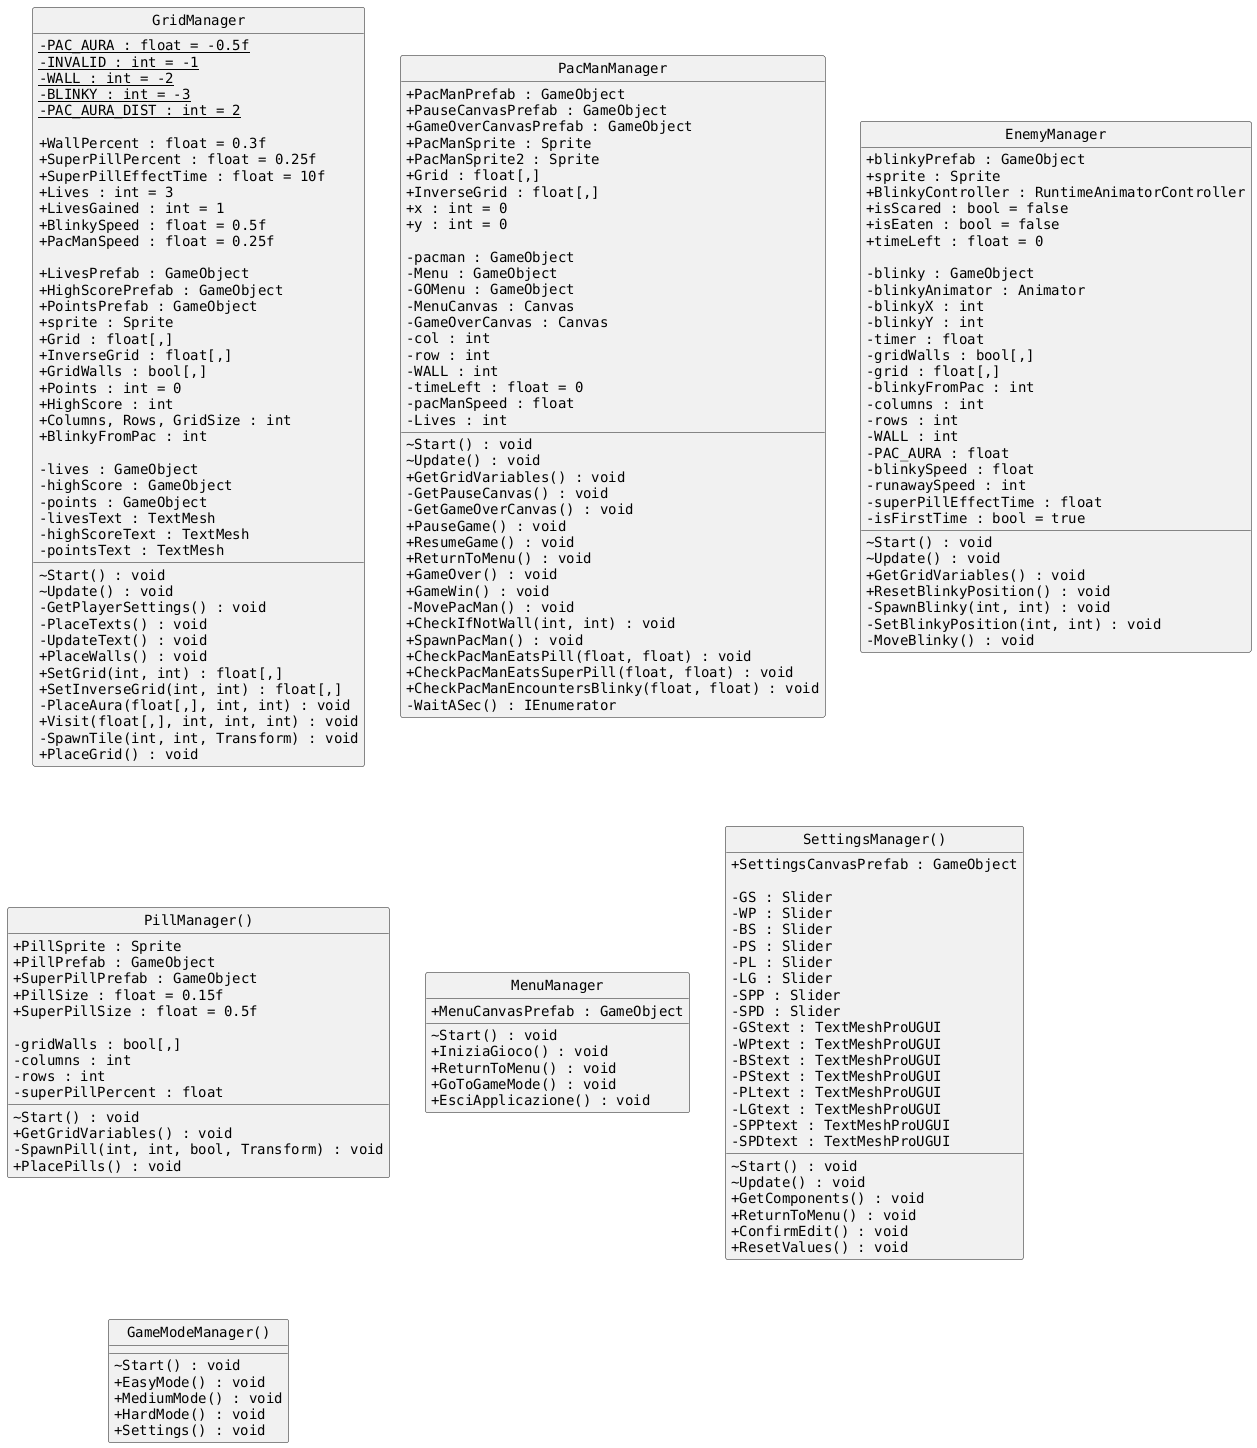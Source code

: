 @startuml
hide circle
skinparam defaultFontName Monospaced
skinparam monochrome true
skinparam classAttributeIconSize 0


	class GridManager {
		<u>-PAC_AURA : float = -0.5f
		<u>-INVALID : int = -1
		<u>-WALL : int = -2
		<u>-BLINKY : int = -3
		<u>-PAC_AURA_DIST : int = 2
		
		+WallPercent : float = 0.3f
		+SuperPillPercent : float = 0.25f
		+SuperPillEffectTime : float = 10f
		+Lives : int = 3
		+LivesGained : int = 1
		+BlinkySpeed : float = 0.5f
		+PacManSpeed : float = 0.25f
		
		+LivesPrefab : GameObject
		+HighScorePrefab : GameObject
		+PointsPrefab : GameObject
		+sprite : Sprite
		+Grid : float[,]
		+InverseGrid : float[,]
		+GridWalls : bool[,]
		+Points : int = 0
		+HighScore : int
		+Columns, Rows, GridSize : int
		+BlinkyFromPac : int	
		
		-lives : GameObject
		-highScore : GameObject
		-points : GameObject
		-livesText : TextMesh
		-highScoreText : TextMesh
		-pointsText : TextMesh
		
		~Start() : void
		~Update() : void
		-GetPlayerSettings() : void
		-PlaceTexts() : void
		-UpdateText() : void
		+PlaceWalls() : void
		+SetGrid(int, int) : float[,]
		+SetInverseGrid(int, int) : float[,]
		-PlaceAura(float[,], int, int) : void
		+Visit(float[,], int, int, int) : void
		-SpawnTile(int, int, Transform) : void
		+PlaceGrid() : void
	}
	
	
	class PacManManager {
		+PacManPrefab : GameObject
		+PauseCanvasPrefab : GameObject
		+GameOverCanvasPrefab : GameObject
		+PacManSprite : Sprite
		+PacManSprite2 : Sprite
		+Grid : float[,]
		+InverseGrid : float[,]
		+x : int = 0
		+y : int = 0
		
		-pacman : GameObject
		-Menu : GameObject
		-GOMenu : GameObject
		-MenuCanvas : Canvas
		-GameOverCanvas : Canvas
		-col : int
		-row : int
		-WALL : int
		-timeLeft : float = 0
		-pacManSpeed : float
		-Lives : int
	
		~Start() : void
		~Update() : void
		+GetGridVariables() : void
		-GetPauseCanvas() : void
		-GetGameOverCanvas() : void
		+PauseGame() : void
		+ResumeGame() : void
		+ReturnToMenu() : void
		+GameOver() : void
		+GameWin() : void
		-MovePacMan() : void
		+CheckIfNotWall(int, int) : void
		+SpawnPacMan() : void
		+CheckPacManEatsPill(float, float) : void
		+CheckPacManEatsSuperPill(float, float) : void
		+CheckPacManEncountersBlinky(float, float) : void
		-WaitASec() : IEnumerator
	}
	
	class EnemyManager {
		+blinkyPrefab : GameObject
		+sprite : Sprite
		+BlinkyController : RuntimeAnimatorController
		+isScared : bool = false
		+isEaten : bool = false
		+timeLeft : float = 0
		
		-blinky : GameObject
		-blinkyAnimator : Animator
		-blinkyX : int
		-blinkyY : int
		-timer : float
		-gridWalls : bool[,]
		-grid : float[,]
		-blinkyFromPac : int
		-columns : int
		-rows : int
		-WALL : int
		-PAC_AURA : float
		-blinkySpeed : float
		-runawaySpeed : int
		-superPillEffectTime : float
		-isFirstTime : bool = true
	
		~Start() : void
		~Update() : void
		+GetGridVariables() : void
		+ResetBlinkyPosition() : void
		-SpawnBlinky(int, int) : void
		-SetBlinkyPosition(int, int) : void
		-MoveBlinky() : void
	}
	
	class PillManager(){
		+PillSprite : Sprite
		+PillPrefab : GameObject
		+SuperPillPrefab : GameObject
		+PillSize : float = 0.15f
		+SuperPillSize : float = 0.5f
		
		-gridWalls : bool[,]
		-columns : int
		-rows : int
		-superPillPercent : float
		
		~Start() : void
		+GetGridVariables() : void
		-SpawnPill(int, int, bool, Transform) : void
		+PlacePills() : void
	}
	
	class MenuManager {
		+MenuCanvasPrefab : GameObject
		
		~Start() : void
		+IniziaGioco() : void
		+ReturnToMenu() : void
		+GoToGameMode() : void
		+EsciApplicazione() : void
	}
	
	class SettingsManager(){
		+SettingsCanvasPrefab : GameObject
		
		-GS : Slider 
		-WP : Slider 
		-BS : Slider 
		-PS : Slider 
		-PL : Slider 
		-LG : Slider 
		-SPP : Slider
		-SPD : Slider
		-GStext : TextMeshProUGUI 
		-WPtext : TextMeshProUGUI 
		-BStext : TextMeshProUGUI 
		-PStext : TextMeshProUGUI 
		-PLtext : TextMeshProUGUI 
		-LGtext : TextMeshProUGUI 
		-SPPtext : TextMeshProUGUI
		-SPDtext : TextMeshProUGUI
		
		~Start() : void
		~Update() : void
		+GetComponents() : void
		+ReturnToMenu() : void
		+ConfirmEdit() : void
		+ResetValues() : void
	}
	
	class GameModeManager(){
		~Start() : void
		+EasyMode() : void
		+MediumMode() : void
		+HardMode() : void
		+Settings() : void
	}

@enduml